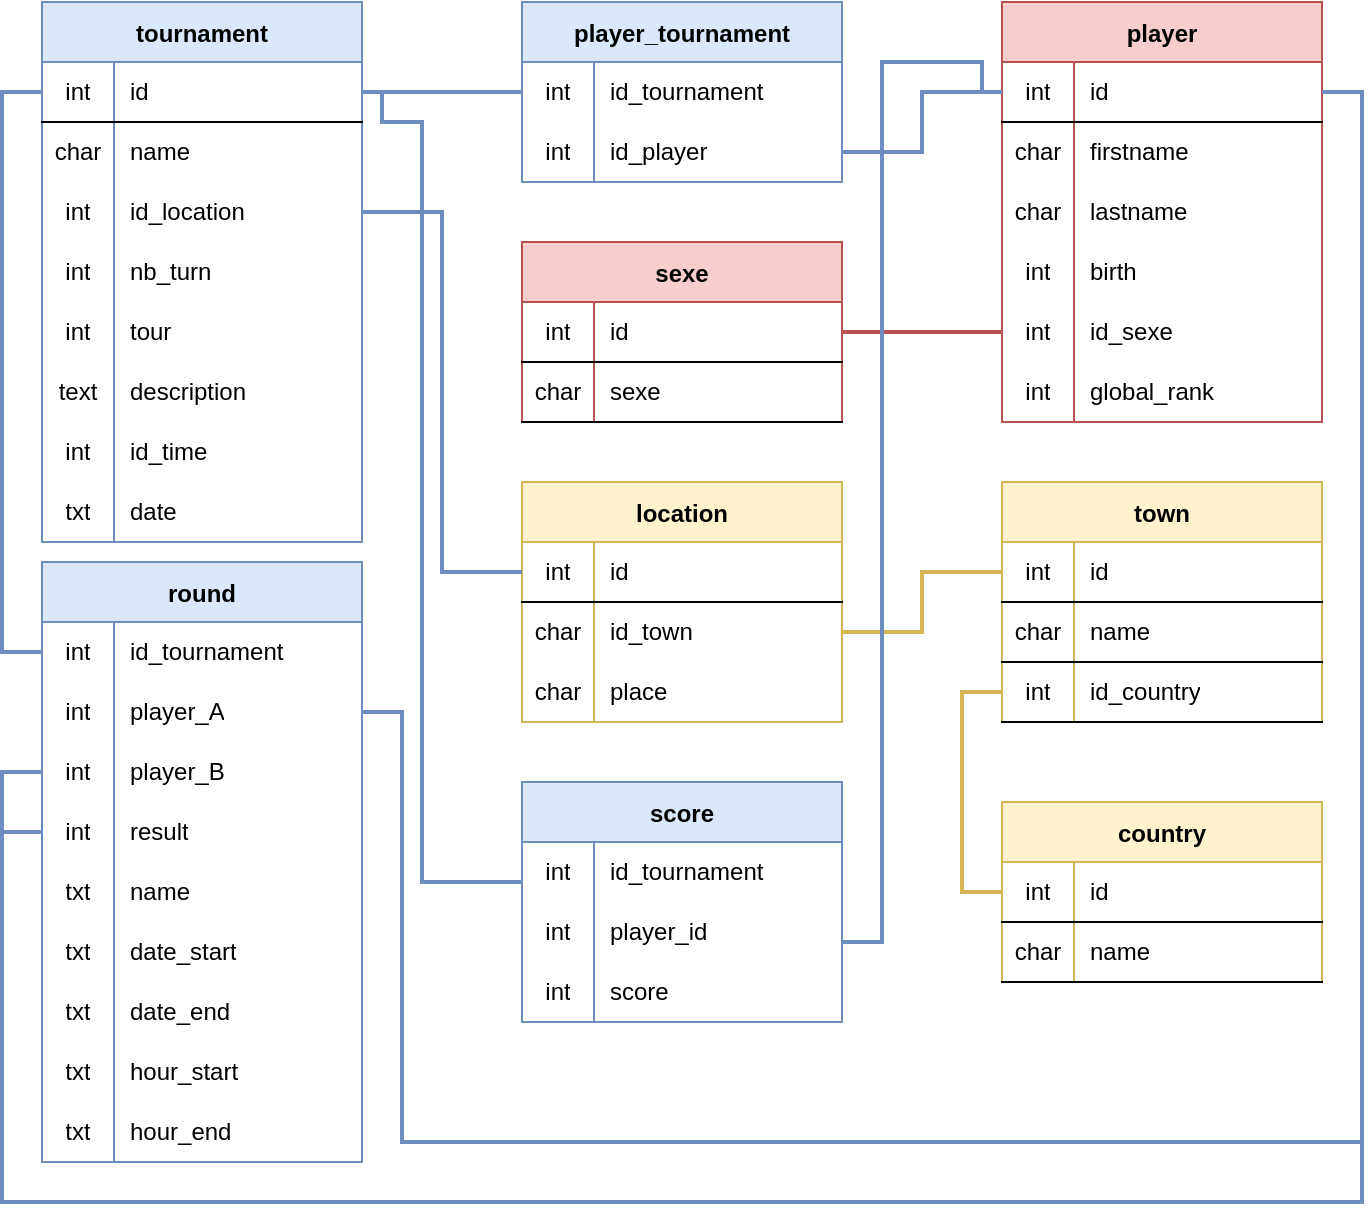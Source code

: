 <mxfile version="16.5.6" type="device" pages="2"><diagram id="C5RBs43oDa-KdzZeNtuy" name="BDD"><mxGraphModel dx="946" dy="613" grid="1" gridSize="10" guides="1" tooltips="1" connect="1" arrows="1" fold="1" page="1" pageScale="1" pageWidth="1169" pageHeight="827" math="0" shadow="0"><root><mxCell id="WIyWlLk6GJQsqaUBKTNV-0"/><mxCell id="WIyWlLk6GJQsqaUBKTNV-1" parent="WIyWlLk6GJQsqaUBKTNV-0"/><mxCell id="q8imigKJViEBwgdhQdV9-0" value="tournament" style="shape=table;startSize=30;container=1;collapsible=0;childLayout=tableLayout;fixedRows=1;rowLines=0;fontStyle=1;align=center;pointerEvents=1;fillColor=#dae8fc;strokeColor=#6c8ebf;" parent="WIyWlLk6GJQsqaUBKTNV-1" vertex="1"><mxGeometry x="40" y="30" width="160" height="270.0" as="geometry"/></mxCell><mxCell id="q8imigKJViEBwgdhQdV9-1" value="" style="shape=partialRectangle;html=1;whiteSpace=wrap;collapsible=0;dropTarget=0;pointerEvents=1;fillColor=none;top=0;left=0;bottom=1;right=0;points=[[0,0.5],[1,0.5]];portConstraint=eastwest;" parent="q8imigKJViEBwgdhQdV9-0" vertex="1"><mxGeometry y="30" width="160" height="30" as="geometry"/></mxCell><mxCell id="q8imigKJViEBwgdhQdV9-2" value="int" style="shape=partialRectangle;html=1;whiteSpace=wrap;connectable=0;fillColor=none;top=0;left=0;bottom=0;right=0;overflow=hidden;pointerEvents=1;" parent="q8imigKJViEBwgdhQdV9-1" vertex="1"><mxGeometry width="36" height="30" as="geometry"><mxRectangle width="36" height="30" as="alternateBounds"/></mxGeometry></mxCell><mxCell id="q8imigKJViEBwgdhQdV9-3" value="id" style="shape=partialRectangle;html=1;whiteSpace=wrap;connectable=0;fillColor=none;top=0;left=0;bottom=0;right=0;align=left;spacingLeft=6;overflow=hidden;pointerEvents=1;" parent="q8imigKJViEBwgdhQdV9-1" vertex="1"><mxGeometry x="36" width="124" height="30" as="geometry"><mxRectangle width="124" height="30" as="alternateBounds"/></mxGeometry></mxCell><mxCell id="q8imigKJViEBwgdhQdV9-4" value="" style="shape=partialRectangle;html=1;whiteSpace=wrap;collapsible=0;dropTarget=0;pointerEvents=1;fillColor=none;top=0;left=0;bottom=0;right=0;points=[[0,0.5],[1,0.5]];portConstraint=eastwest;" parent="q8imigKJViEBwgdhQdV9-0" vertex="1"><mxGeometry y="60" width="160" height="30" as="geometry"/></mxCell><mxCell id="q8imigKJViEBwgdhQdV9-5" value="char" style="shape=partialRectangle;html=1;whiteSpace=wrap;connectable=0;fillColor=none;top=0;left=0;bottom=0;right=0;overflow=hidden;pointerEvents=1;" parent="q8imigKJViEBwgdhQdV9-4" vertex="1"><mxGeometry width="36" height="30" as="geometry"><mxRectangle width="36" height="30" as="alternateBounds"/></mxGeometry></mxCell><mxCell id="q8imigKJViEBwgdhQdV9-6" value="name" style="shape=partialRectangle;html=1;whiteSpace=wrap;connectable=0;fillColor=none;top=0;left=0;bottom=0;right=0;align=left;spacingLeft=6;overflow=hidden;pointerEvents=1;" parent="q8imigKJViEBwgdhQdV9-4" vertex="1"><mxGeometry x="36" width="124" height="30" as="geometry"><mxRectangle width="124" height="30" as="alternateBounds"/></mxGeometry></mxCell><mxCell id="q8imigKJViEBwgdhQdV9-7" value="" style="shape=partialRectangle;html=1;whiteSpace=wrap;collapsible=0;dropTarget=0;pointerEvents=1;fillColor=none;top=0;left=0;bottom=0;right=0;points=[[0,0.5],[1,0.5]];portConstraint=eastwest;" parent="q8imigKJViEBwgdhQdV9-0" vertex="1"><mxGeometry y="90" width="160" height="30" as="geometry"/></mxCell><mxCell id="q8imigKJViEBwgdhQdV9-8" value="int" style="shape=partialRectangle;html=1;whiteSpace=wrap;connectable=0;fillColor=none;top=0;left=0;bottom=0;right=0;overflow=hidden;pointerEvents=1;" parent="q8imigKJViEBwgdhQdV9-7" vertex="1"><mxGeometry width="36" height="30" as="geometry"><mxRectangle width="36" height="30" as="alternateBounds"/></mxGeometry></mxCell><mxCell id="q8imigKJViEBwgdhQdV9-9" value="id_location" style="shape=partialRectangle;html=1;whiteSpace=wrap;connectable=0;fillColor=none;top=0;left=0;bottom=0;right=0;align=left;spacingLeft=6;overflow=hidden;pointerEvents=1;" parent="q8imigKJViEBwgdhQdV9-7" vertex="1"><mxGeometry x="36" width="124" height="30" as="geometry"><mxRectangle width="124" height="30" as="alternateBounds"/></mxGeometry></mxCell><mxCell id="q8imigKJViEBwgdhQdV9-10" style="shape=partialRectangle;html=1;whiteSpace=wrap;collapsible=0;dropTarget=0;pointerEvents=1;fillColor=none;top=0;left=0;bottom=0;right=0;points=[[0,0.5],[1,0.5]];portConstraint=eastwest;" parent="q8imigKJViEBwgdhQdV9-0" vertex="1"><mxGeometry y="120" width="160" height="30" as="geometry"/></mxCell><mxCell id="q8imigKJViEBwgdhQdV9-11" value="int" style="shape=partialRectangle;html=1;whiteSpace=wrap;connectable=0;fillColor=none;top=0;left=0;bottom=0;right=0;overflow=hidden;pointerEvents=1;" parent="q8imigKJViEBwgdhQdV9-10" vertex="1"><mxGeometry width="36" height="30" as="geometry"><mxRectangle width="36" height="30" as="alternateBounds"/></mxGeometry></mxCell><mxCell id="q8imigKJViEBwgdhQdV9-12" value="nb_turn" style="shape=partialRectangle;html=1;whiteSpace=wrap;connectable=0;fillColor=none;top=0;left=0;bottom=0;right=0;align=left;spacingLeft=6;overflow=hidden;pointerEvents=1;" parent="q8imigKJViEBwgdhQdV9-10" vertex="1"><mxGeometry x="36" width="124" height="30" as="geometry"><mxRectangle width="124" height="30" as="alternateBounds"/></mxGeometry></mxCell><mxCell id="q8imigKJViEBwgdhQdV9-13" style="shape=partialRectangle;html=1;whiteSpace=wrap;collapsible=0;dropTarget=0;pointerEvents=1;fillColor=none;top=0;left=0;bottom=0;right=0;points=[[0,0.5],[1,0.5]];portConstraint=eastwest;" parent="q8imigKJViEBwgdhQdV9-0" vertex="1"><mxGeometry y="150" width="160" height="30" as="geometry"/></mxCell><mxCell id="q8imigKJViEBwgdhQdV9-14" value="int" style="shape=partialRectangle;html=1;whiteSpace=wrap;connectable=0;fillColor=none;top=0;left=0;bottom=0;right=0;overflow=hidden;pointerEvents=1;" parent="q8imigKJViEBwgdhQdV9-13" vertex="1"><mxGeometry width="36" height="30" as="geometry"><mxRectangle width="36" height="30" as="alternateBounds"/></mxGeometry></mxCell><mxCell id="q8imigKJViEBwgdhQdV9-15" value="tour" style="shape=partialRectangle;html=1;whiteSpace=wrap;connectable=0;fillColor=none;top=0;left=0;bottom=0;right=0;align=left;spacingLeft=6;overflow=hidden;pointerEvents=1;" parent="q8imigKJViEBwgdhQdV9-13" vertex="1"><mxGeometry x="36" width="124" height="30" as="geometry"><mxRectangle width="124" height="30" as="alternateBounds"/></mxGeometry></mxCell><mxCell id="q8imigKJViEBwgdhQdV9-16" style="shape=partialRectangle;html=1;whiteSpace=wrap;collapsible=0;dropTarget=0;pointerEvents=1;fillColor=none;top=0;left=0;bottom=0;right=0;points=[[0,0.5],[1,0.5]];portConstraint=eastwest;" parent="q8imigKJViEBwgdhQdV9-0" vertex="1"><mxGeometry y="180" width="160" height="30" as="geometry"/></mxCell><mxCell id="q8imigKJViEBwgdhQdV9-17" value="text" style="shape=partialRectangle;html=1;whiteSpace=wrap;connectable=0;fillColor=none;top=0;left=0;bottom=0;right=0;overflow=hidden;pointerEvents=1;" parent="q8imigKJViEBwgdhQdV9-16" vertex="1"><mxGeometry width="36" height="30" as="geometry"><mxRectangle width="36" height="30" as="alternateBounds"/></mxGeometry></mxCell><mxCell id="q8imigKJViEBwgdhQdV9-18" value="description" style="shape=partialRectangle;html=1;whiteSpace=wrap;connectable=0;fillColor=none;top=0;left=0;bottom=0;right=0;align=left;spacingLeft=6;overflow=hidden;pointerEvents=1;" parent="q8imigKJViEBwgdhQdV9-16" vertex="1"><mxGeometry x="36" width="124" height="30" as="geometry"><mxRectangle width="124" height="30" as="alternateBounds"/></mxGeometry></mxCell><mxCell id="q8imigKJViEBwgdhQdV9-19" style="shape=partialRectangle;html=1;whiteSpace=wrap;collapsible=0;dropTarget=0;pointerEvents=1;fillColor=none;top=0;left=0;bottom=0;right=0;points=[[0,0.5],[1,0.5]];portConstraint=eastwest;" parent="q8imigKJViEBwgdhQdV9-0" vertex="1"><mxGeometry y="210" width="160" height="30" as="geometry"/></mxCell><mxCell id="q8imigKJViEBwgdhQdV9-20" value="int" style="shape=partialRectangle;html=1;whiteSpace=wrap;connectable=0;fillColor=none;top=0;left=0;bottom=0;right=0;overflow=hidden;pointerEvents=1;" parent="q8imigKJViEBwgdhQdV9-19" vertex="1"><mxGeometry width="36" height="30" as="geometry"><mxRectangle width="36" height="30" as="alternateBounds"/></mxGeometry></mxCell><mxCell id="q8imigKJViEBwgdhQdV9-21" value="id_time" style="shape=partialRectangle;html=1;whiteSpace=wrap;connectable=0;fillColor=none;top=0;left=0;bottom=0;right=0;align=left;spacingLeft=6;overflow=hidden;pointerEvents=1;" parent="q8imigKJViEBwgdhQdV9-19" vertex="1"><mxGeometry x="36" width="124" height="30" as="geometry"><mxRectangle width="124" height="30" as="alternateBounds"/></mxGeometry></mxCell><mxCell id="sNvk0wN_pcC92J1h9qvO-0" style="shape=partialRectangle;html=1;whiteSpace=wrap;collapsible=0;dropTarget=0;pointerEvents=1;fillColor=none;top=0;left=0;bottom=0;right=0;points=[[0,0.5],[1,0.5]];portConstraint=eastwest;" parent="q8imigKJViEBwgdhQdV9-0" vertex="1"><mxGeometry y="240" width="160" height="30" as="geometry"/></mxCell><mxCell id="sNvk0wN_pcC92J1h9qvO-1" value="txt" style="shape=partialRectangle;html=1;whiteSpace=wrap;connectable=0;fillColor=none;top=0;left=0;bottom=0;right=0;overflow=hidden;pointerEvents=1;" parent="sNvk0wN_pcC92J1h9qvO-0" vertex="1"><mxGeometry width="36" height="30" as="geometry"><mxRectangle width="36" height="30" as="alternateBounds"/></mxGeometry></mxCell><mxCell id="sNvk0wN_pcC92J1h9qvO-2" value="date" style="shape=partialRectangle;html=1;whiteSpace=wrap;connectable=0;fillColor=none;top=0;left=0;bottom=0;right=0;align=left;spacingLeft=6;overflow=hidden;pointerEvents=1;" parent="sNvk0wN_pcC92J1h9qvO-0" vertex="1"><mxGeometry x="36" width="124" height="30" as="geometry"><mxRectangle width="124" height="30" as="alternateBounds"/></mxGeometry></mxCell><mxCell id="q8imigKJViEBwgdhQdV9-22" value="player_tournament" style="shape=table;startSize=30;container=1;collapsible=0;childLayout=tableLayout;fixedRows=1;rowLines=0;fontStyle=1;align=center;pointerEvents=1;fillColor=#dae8fc;strokeColor=#6c8ebf;" parent="WIyWlLk6GJQsqaUBKTNV-1" vertex="1"><mxGeometry x="280" y="30" width="160" height="90" as="geometry"/></mxCell><mxCell id="q8imigKJViEBwgdhQdV9-26" value="" style="shape=partialRectangle;html=1;whiteSpace=wrap;collapsible=0;dropTarget=0;pointerEvents=1;fillColor=none;top=0;left=0;bottom=0;right=0;points=[[0,0.5],[1,0.5]];portConstraint=eastwest;" parent="q8imigKJViEBwgdhQdV9-22" vertex="1"><mxGeometry y="30" width="160" height="30" as="geometry"/></mxCell><mxCell id="q8imigKJViEBwgdhQdV9-27" value="int" style="shape=partialRectangle;html=1;whiteSpace=wrap;connectable=0;fillColor=none;top=0;left=0;bottom=0;right=0;overflow=hidden;pointerEvents=1;" parent="q8imigKJViEBwgdhQdV9-26" vertex="1"><mxGeometry width="36" height="30" as="geometry"><mxRectangle width="36" height="30" as="alternateBounds"/></mxGeometry></mxCell><mxCell id="q8imigKJViEBwgdhQdV9-28" value="id_tournament" style="shape=partialRectangle;html=1;whiteSpace=wrap;connectable=0;fillColor=none;top=0;left=0;bottom=0;right=0;align=left;spacingLeft=6;overflow=hidden;pointerEvents=1;" parent="q8imigKJViEBwgdhQdV9-26" vertex="1"><mxGeometry x="36" width="124" height="30" as="geometry"><mxRectangle width="124" height="30" as="alternateBounds"/></mxGeometry></mxCell><mxCell id="q8imigKJViEBwgdhQdV9-29" value="" style="shape=partialRectangle;html=1;whiteSpace=wrap;collapsible=0;dropTarget=0;pointerEvents=1;fillColor=none;top=0;left=0;bottom=0;right=0;points=[[0,0.5],[1,0.5]];portConstraint=eastwest;" parent="q8imigKJViEBwgdhQdV9-22" vertex="1"><mxGeometry y="60" width="160" height="30" as="geometry"/></mxCell><mxCell id="q8imigKJViEBwgdhQdV9-30" value="int" style="shape=partialRectangle;html=1;whiteSpace=wrap;connectable=0;fillColor=none;top=0;left=0;bottom=0;right=0;overflow=hidden;pointerEvents=1;" parent="q8imigKJViEBwgdhQdV9-29" vertex="1"><mxGeometry width="36" height="30" as="geometry"><mxRectangle width="36" height="30" as="alternateBounds"/></mxGeometry></mxCell><mxCell id="q8imigKJViEBwgdhQdV9-31" value="id_player" style="shape=partialRectangle;html=1;whiteSpace=wrap;connectable=0;fillColor=none;top=0;left=0;bottom=0;right=0;align=left;spacingLeft=6;overflow=hidden;pointerEvents=1;" parent="q8imigKJViEBwgdhQdV9-29" vertex="1"><mxGeometry x="36" width="124" height="30" as="geometry"><mxRectangle width="124" height="30" as="alternateBounds"/></mxGeometry></mxCell><mxCell id="q8imigKJViEBwgdhQdV9-44" style="edgeStyle=orthogonalEdgeStyle;rounded=0;orthogonalLoop=1;jettySize=auto;html=1;entryX=1;entryY=0.5;entryDx=0;entryDy=0;endArrow=none;endFill=0;strokeWidth=2;fillColor=#dae8fc;strokeColor=#6c8ebf;" parent="WIyWlLk6GJQsqaUBKTNV-1" source="q8imigKJViEBwgdhQdV9-26" target="q8imigKJViEBwgdhQdV9-1" edge="1"><mxGeometry relative="1" as="geometry"/></mxCell><mxCell id="q8imigKJViEBwgdhQdV9-45" value="player" style="shape=table;startSize=30;container=1;collapsible=0;childLayout=tableLayout;fixedRows=1;rowLines=0;fontStyle=1;align=center;pointerEvents=1;fillColor=#f8cecc;strokeColor=#b85450;" parent="WIyWlLk6GJQsqaUBKTNV-1" vertex="1"><mxGeometry x="520" y="30" width="160" height="210" as="geometry"/></mxCell><mxCell id="q8imigKJViEBwgdhQdV9-46" value="" style="shape=partialRectangle;html=1;whiteSpace=wrap;collapsible=0;dropTarget=0;pointerEvents=1;fillColor=none;top=0;left=0;bottom=1;right=0;points=[[0,0.5],[1,0.5]];portConstraint=eastwest;" parent="q8imigKJViEBwgdhQdV9-45" vertex="1"><mxGeometry y="30" width="160" height="30" as="geometry"/></mxCell><mxCell id="q8imigKJViEBwgdhQdV9-47" value="int" style="shape=partialRectangle;html=1;whiteSpace=wrap;connectable=0;fillColor=none;top=0;left=0;bottom=0;right=0;overflow=hidden;pointerEvents=1;" parent="q8imigKJViEBwgdhQdV9-46" vertex="1"><mxGeometry width="36" height="30" as="geometry"><mxRectangle width="36" height="30" as="alternateBounds"/></mxGeometry></mxCell><mxCell id="q8imigKJViEBwgdhQdV9-48" value="id" style="shape=partialRectangle;html=1;whiteSpace=wrap;connectable=0;fillColor=none;top=0;left=0;bottom=0;right=0;align=left;spacingLeft=6;overflow=hidden;pointerEvents=1;" parent="q8imigKJViEBwgdhQdV9-46" vertex="1"><mxGeometry x="36" width="124" height="30" as="geometry"><mxRectangle width="124" height="30" as="alternateBounds"/></mxGeometry></mxCell><mxCell id="q8imigKJViEBwgdhQdV9-49" value="" style="shape=partialRectangle;html=1;whiteSpace=wrap;collapsible=0;dropTarget=0;pointerEvents=1;fillColor=none;top=0;left=0;bottom=0;right=0;points=[[0,0.5],[1,0.5]];portConstraint=eastwest;" parent="q8imigKJViEBwgdhQdV9-45" vertex="1"><mxGeometry y="60" width="160" height="30" as="geometry"/></mxCell><mxCell id="q8imigKJViEBwgdhQdV9-50" value="char" style="shape=partialRectangle;html=1;whiteSpace=wrap;connectable=0;fillColor=none;top=0;left=0;bottom=0;right=0;overflow=hidden;pointerEvents=1;" parent="q8imigKJViEBwgdhQdV9-49" vertex="1"><mxGeometry width="36" height="30" as="geometry"><mxRectangle width="36" height="30" as="alternateBounds"/></mxGeometry></mxCell><mxCell id="q8imigKJViEBwgdhQdV9-51" value="firstname" style="shape=partialRectangle;html=1;whiteSpace=wrap;connectable=0;fillColor=none;top=0;left=0;bottom=0;right=0;align=left;spacingLeft=6;overflow=hidden;pointerEvents=1;" parent="q8imigKJViEBwgdhQdV9-49" vertex="1"><mxGeometry x="36" width="124" height="30" as="geometry"><mxRectangle width="124" height="30" as="alternateBounds"/></mxGeometry></mxCell><mxCell id="q8imigKJViEBwgdhQdV9-52" value="" style="shape=partialRectangle;html=1;whiteSpace=wrap;collapsible=0;dropTarget=0;pointerEvents=1;fillColor=none;top=0;left=0;bottom=0;right=0;points=[[0,0.5],[1,0.5]];portConstraint=eastwest;" parent="q8imigKJViEBwgdhQdV9-45" vertex="1"><mxGeometry y="90" width="160" height="30" as="geometry"/></mxCell><mxCell id="q8imigKJViEBwgdhQdV9-53" value="char" style="shape=partialRectangle;html=1;whiteSpace=wrap;connectable=0;fillColor=none;top=0;left=0;bottom=0;right=0;overflow=hidden;pointerEvents=1;" parent="q8imigKJViEBwgdhQdV9-52" vertex="1"><mxGeometry width="36" height="30" as="geometry"><mxRectangle width="36" height="30" as="alternateBounds"/></mxGeometry></mxCell><mxCell id="q8imigKJViEBwgdhQdV9-54" value="lastname" style="shape=partialRectangle;html=1;whiteSpace=wrap;connectable=0;fillColor=none;top=0;left=0;bottom=0;right=0;align=left;spacingLeft=6;overflow=hidden;pointerEvents=1;" parent="q8imigKJViEBwgdhQdV9-52" vertex="1"><mxGeometry x="36" width="124" height="30" as="geometry"><mxRectangle width="124" height="30" as="alternateBounds"/></mxGeometry></mxCell><mxCell id="q8imigKJViEBwgdhQdV9-55" style="shape=partialRectangle;html=1;whiteSpace=wrap;collapsible=0;dropTarget=0;pointerEvents=1;fillColor=none;top=0;left=0;bottom=0;right=0;points=[[0,0.5],[1,0.5]];portConstraint=eastwest;" parent="q8imigKJViEBwgdhQdV9-45" vertex="1"><mxGeometry y="120" width="160" height="30" as="geometry"/></mxCell><mxCell id="q8imigKJViEBwgdhQdV9-56" value="int" style="shape=partialRectangle;html=1;whiteSpace=wrap;connectable=0;fillColor=none;top=0;left=0;bottom=0;right=0;overflow=hidden;pointerEvents=1;" parent="q8imigKJViEBwgdhQdV9-55" vertex="1"><mxGeometry width="36" height="30" as="geometry"><mxRectangle width="36" height="30" as="alternateBounds"/></mxGeometry></mxCell><mxCell id="q8imigKJViEBwgdhQdV9-57" value="birth" style="shape=partialRectangle;html=1;whiteSpace=wrap;connectable=0;fillColor=none;top=0;left=0;bottom=0;right=0;align=left;spacingLeft=6;overflow=hidden;pointerEvents=1;" parent="q8imigKJViEBwgdhQdV9-55" vertex="1"><mxGeometry x="36" width="124" height="30" as="geometry"><mxRectangle width="124" height="30" as="alternateBounds"/></mxGeometry></mxCell><mxCell id="q8imigKJViEBwgdhQdV9-58" style="shape=partialRectangle;html=1;whiteSpace=wrap;collapsible=0;dropTarget=0;pointerEvents=1;fillColor=none;top=0;left=0;bottom=0;right=0;points=[[0,0.5],[1,0.5]];portConstraint=eastwest;" parent="q8imigKJViEBwgdhQdV9-45" vertex="1"><mxGeometry y="150" width="160" height="30" as="geometry"/></mxCell><mxCell id="q8imigKJViEBwgdhQdV9-59" value="int" style="shape=partialRectangle;html=1;whiteSpace=wrap;connectable=0;fillColor=none;top=0;left=0;bottom=0;right=0;overflow=hidden;pointerEvents=1;" parent="q8imigKJViEBwgdhQdV9-58" vertex="1"><mxGeometry width="36" height="30" as="geometry"><mxRectangle width="36" height="30" as="alternateBounds"/></mxGeometry></mxCell><mxCell id="q8imigKJViEBwgdhQdV9-60" value="id_sexe" style="shape=partialRectangle;html=1;whiteSpace=wrap;connectable=0;fillColor=none;top=0;left=0;bottom=0;right=0;align=left;spacingLeft=6;overflow=hidden;pointerEvents=1;" parent="q8imigKJViEBwgdhQdV9-58" vertex="1"><mxGeometry x="36" width="124" height="30" as="geometry"><mxRectangle width="124" height="30" as="alternateBounds"/></mxGeometry></mxCell><mxCell id="q8imigKJViEBwgdhQdV9-61" style="shape=partialRectangle;html=1;whiteSpace=wrap;collapsible=0;dropTarget=0;pointerEvents=1;fillColor=none;top=0;left=0;bottom=0;right=0;points=[[0,0.5],[1,0.5]];portConstraint=eastwest;" parent="q8imigKJViEBwgdhQdV9-45" vertex="1"><mxGeometry y="180" width="160" height="30" as="geometry"/></mxCell><mxCell id="q8imigKJViEBwgdhQdV9-62" value="int" style="shape=partialRectangle;html=1;whiteSpace=wrap;connectable=0;fillColor=none;top=0;left=0;bottom=0;right=0;overflow=hidden;pointerEvents=1;" parent="q8imigKJViEBwgdhQdV9-61" vertex="1"><mxGeometry width="36" height="30" as="geometry"><mxRectangle width="36" height="30" as="alternateBounds"/></mxGeometry></mxCell><mxCell id="q8imigKJViEBwgdhQdV9-63" value="global_rank" style="shape=partialRectangle;html=1;whiteSpace=wrap;connectable=0;fillColor=none;top=0;left=0;bottom=0;right=0;align=left;spacingLeft=6;overflow=hidden;pointerEvents=1;" parent="q8imigKJViEBwgdhQdV9-61" vertex="1"><mxGeometry x="36" width="124" height="30" as="geometry"><mxRectangle width="124" height="30" as="alternateBounds"/></mxGeometry></mxCell><mxCell id="q8imigKJViEBwgdhQdV9-67" style="edgeStyle=orthogonalEdgeStyle;rounded=0;orthogonalLoop=1;jettySize=auto;html=1;entryX=1;entryY=0.5;entryDx=0;entryDy=0;endArrow=none;endFill=0;strokeWidth=2;fillColor=#dae8fc;strokeColor=#6c8ebf;" parent="WIyWlLk6GJQsqaUBKTNV-1" source="q8imigKJViEBwgdhQdV9-46" target="q8imigKJViEBwgdhQdV9-29" edge="1"><mxGeometry relative="1" as="geometry"/></mxCell><mxCell id="q8imigKJViEBwgdhQdV9-82" value="sexe" style="shape=table;startSize=30;container=1;collapsible=0;childLayout=tableLayout;fixedRows=1;rowLines=0;fontStyle=1;align=center;pointerEvents=1;fillColor=#f8cecc;strokeColor=#b85450;" parent="WIyWlLk6GJQsqaUBKTNV-1" vertex="1"><mxGeometry x="280" y="150" width="160" height="90" as="geometry"/></mxCell><mxCell id="q8imigKJViEBwgdhQdV9-83" value="" style="shape=partialRectangle;html=1;whiteSpace=wrap;collapsible=0;dropTarget=0;pointerEvents=1;fillColor=none;top=0;left=0;bottom=1;right=0;points=[[0,0.5],[1,0.5]];portConstraint=eastwest;" parent="q8imigKJViEBwgdhQdV9-82" vertex="1"><mxGeometry y="30" width="160" height="30" as="geometry"/></mxCell><mxCell id="q8imigKJViEBwgdhQdV9-84" value="int" style="shape=partialRectangle;html=1;whiteSpace=wrap;connectable=0;fillColor=none;top=0;left=0;bottom=0;right=0;overflow=hidden;pointerEvents=1;" parent="q8imigKJViEBwgdhQdV9-83" vertex="1"><mxGeometry width="36" height="30" as="geometry"><mxRectangle width="36" height="30" as="alternateBounds"/></mxGeometry></mxCell><mxCell id="q8imigKJViEBwgdhQdV9-85" value="id" style="shape=partialRectangle;html=1;whiteSpace=wrap;connectable=0;fillColor=none;top=0;left=0;bottom=0;right=0;align=left;spacingLeft=6;overflow=hidden;pointerEvents=1;" parent="q8imigKJViEBwgdhQdV9-83" vertex="1"><mxGeometry x="36" width="124" height="30" as="geometry"><mxRectangle width="124" height="30" as="alternateBounds"/></mxGeometry></mxCell><mxCell id="q8imigKJViEBwgdhQdV9-101" style="shape=partialRectangle;html=1;whiteSpace=wrap;collapsible=0;dropTarget=0;pointerEvents=1;fillColor=none;top=0;left=0;bottom=1;right=0;points=[[0,0.5],[1,0.5]];portConstraint=eastwest;" parent="q8imigKJViEBwgdhQdV9-82" vertex="1"><mxGeometry y="60" width="160" height="30" as="geometry"/></mxCell><mxCell id="q8imigKJViEBwgdhQdV9-102" value="char" style="shape=partialRectangle;html=1;whiteSpace=wrap;connectable=0;fillColor=none;top=0;left=0;bottom=0;right=0;overflow=hidden;pointerEvents=1;" parent="q8imigKJViEBwgdhQdV9-101" vertex="1"><mxGeometry width="36" height="30" as="geometry"><mxRectangle width="36" height="30" as="alternateBounds"/></mxGeometry></mxCell><mxCell id="q8imigKJViEBwgdhQdV9-103" value="sexe" style="shape=partialRectangle;html=1;whiteSpace=wrap;connectable=0;fillColor=none;top=0;left=0;bottom=0;right=0;align=left;spacingLeft=6;overflow=hidden;pointerEvents=1;" parent="q8imigKJViEBwgdhQdV9-101" vertex="1"><mxGeometry x="36" width="124" height="30" as="geometry"><mxRectangle width="124" height="30" as="alternateBounds"/></mxGeometry></mxCell><mxCell id="q8imigKJViEBwgdhQdV9-104" style="edgeStyle=orthogonalEdgeStyle;rounded=0;orthogonalLoop=1;jettySize=auto;html=1;entryX=1;entryY=0.5;entryDx=0;entryDy=0;endArrow=none;endFill=0;strokeWidth=2;fillColor=#f8cecc;strokeColor=#b85450;" parent="WIyWlLk6GJQsqaUBKTNV-1" source="q8imigKJViEBwgdhQdV9-58" target="q8imigKJViEBwgdhQdV9-83" edge="1"><mxGeometry relative="1" as="geometry"/></mxCell><mxCell id="q8imigKJViEBwgdhQdV9-121" value="location" style="shape=table;startSize=30;container=1;collapsible=0;childLayout=tableLayout;fixedRows=1;rowLines=0;fontStyle=1;align=center;pointerEvents=1;fillColor=#fff2cc;strokeColor=#d6b656;" parent="WIyWlLk6GJQsqaUBKTNV-1" vertex="1"><mxGeometry x="280" y="270" width="160" height="120" as="geometry"/></mxCell><mxCell id="q8imigKJViEBwgdhQdV9-122" value="" style="shape=partialRectangle;html=1;whiteSpace=wrap;collapsible=0;dropTarget=0;pointerEvents=1;fillColor=none;top=0;left=0;bottom=1;right=0;points=[[0,0.5],[1,0.5]];portConstraint=eastwest;" parent="q8imigKJViEBwgdhQdV9-121" vertex="1"><mxGeometry y="30" width="160" height="30" as="geometry"/></mxCell><mxCell id="q8imigKJViEBwgdhQdV9-123" value="int" style="shape=partialRectangle;html=1;whiteSpace=wrap;connectable=0;fillColor=none;top=0;left=0;bottom=0;right=0;overflow=hidden;pointerEvents=1;" parent="q8imigKJViEBwgdhQdV9-122" vertex="1"><mxGeometry width="36" height="30" as="geometry"><mxRectangle width="36" height="30" as="alternateBounds"/></mxGeometry></mxCell><mxCell id="q8imigKJViEBwgdhQdV9-124" value="id" style="shape=partialRectangle;html=1;whiteSpace=wrap;connectable=0;fillColor=none;top=0;left=0;bottom=0;right=0;align=left;spacingLeft=6;overflow=hidden;pointerEvents=1;" parent="q8imigKJViEBwgdhQdV9-122" vertex="1"><mxGeometry x="36" width="124" height="30" as="geometry"><mxRectangle width="124" height="30" as="alternateBounds"/></mxGeometry></mxCell><mxCell id="q8imigKJViEBwgdhQdV9-125" value="" style="shape=partialRectangle;html=1;whiteSpace=wrap;collapsible=0;dropTarget=0;pointerEvents=1;fillColor=none;top=0;left=0;bottom=0;right=0;points=[[0,0.5],[1,0.5]];portConstraint=eastwest;" parent="q8imigKJViEBwgdhQdV9-121" vertex="1"><mxGeometry y="60" width="160" height="30" as="geometry"/></mxCell><mxCell id="q8imigKJViEBwgdhQdV9-126" value="char" style="shape=partialRectangle;html=1;whiteSpace=wrap;connectable=0;fillColor=none;top=0;left=0;bottom=0;right=0;overflow=hidden;pointerEvents=1;" parent="q8imigKJViEBwgdhQdV9-125" vertex="1"><mxGeometry width="36" height="30" as="geometry"><mxRectangle width="36" height="30" as="alternateBounds"/></mxGeometry></mxCell><mxCell id="q8imigKJViEBwgdhQdV9-127" value="id_town" style="shape=partialRectangle;html=1;whiteSpace=wrap;connectable=0;fillColor=none;top=0;left=0;bottom=0;right=0;align=left;spacingLeft=6;overflow=hidden;pointerEvents=1;" parent="q8imigKJViEBwgdhQdV9-125" vertex="1"><mxGeometry x="36" width="124" height="30" as="geometry"><mxRectangle width="124" height="30" as="alternateBounds"/></mxGeometry></mxCell><mxCell id="q8imigKJViEBwgdhQdV9-128" value="" style="shape=partialRectangle;html=1;whiteSpace=wrap;collapsible=0;dropTarget=0;pointerEvents=1;fillColor=none;top=0;left=0;bottom=0;right=0;points=[[0,0.5],[1,0.5]];portConstraint=eastwest;" parent="q8imigKJViEBwgdhQdV9-121" vertex="1"><mxGeometry y="90" width="160" height="30" as="geometry"/></mxCell><mxCell id="q8imigKJViEBwgdhQdV9-129" value="char" style="shape=partialRectangle;html=1;whiteSpace=wrap;connectable=0;fillColor=none;top=0;left=0;bottom=0;right=0;overflow=hidden;pointerEvents=1;" parent="q8imigKJViEBwgdhQdV9-128" vertex="1"><mxGeometry width="36" height="30" as="geometry"><mxRectangle width="36" height="30" as="alternateBounds"/></mxGeometry></mxCell><mxCell id="q8imigKJViEBwgdhQdV9-130" value="place" style="shape=partialRectangle;html=1;whiteSpace=wrap;connectable=0;fillColor=none;top=0;left=0;bottom=0;right=0;align=left;spacingLeft=6;overflow=hidden;pointerEvents=1;" parent="q8imigKJViEBwgdhQdV9-128" vertex="1"><mxGeometry x="36" width="124" height="30" as="geometry"><mxRectangle width="124" height="30" as="alternateBounds"/></mxGeometry></mxCell><mxCell id="q8imigKJViEBwgdhQdV9-140" style="edgeStyle=orthogonalEdgeStyle;rounded=0;orthogonalLoop=1;jettySize=auto;html=1;entryX=1;entryY=0.5;entryDx=0;entryDy=0;endArrow=none;endFill=0;strokeWidth=2;fillColor=#dae8fc;strokeColor=#6c8ebf;" parent="WIyWlLk6GJQsqaUBKTNV-1" source="q8imigKJViEBwgdhQdV9-122" target="q8imigKJViEBwgdhQdV9-7" edge="1"><mxGeometry relative="1" as="geometry"/></mxCell><mxCell id="q8imigKJViEBwgdhQdV9-141" value="town" style="shape=table;startSize=30;container=1;collapsible=0;childLayout=tableLayout;fixedRows=1;rowLines=0;fontStyle=1;align=center;pointerEvents=1;fillColor=#fff2cc;strokeColor=#d6b656;" parent="WIyWlLk6GJQsqaUBKTNV-1" vertex="1"><mxGeometry x="520" y="270" width="160" height="120" as="geometry"/></mxCell><mxCell id="q8imigKJViEBwgdhQdV9-142" value="" style="shape=partialRectangle;html=1;whiteSpace=wrap;collapsible=0;dropTarget=0;pointerEvents=1;fillColor=none;top=0;left=0;bottom=1;right=0;points=[[0,0.5],[1,0.5]];portConstraint=eastwest;" parent="q8imigKJViEBwgdhQdV9-141" vertex="1"><mxGeometry y="30" width="160" height="30" as="geometry"/></mxCell><mxCell id="q8imigKJViEBwgdhQdV9-143" value="int" style="shape=partialRectangle;html=1;whiteSpace=wrap;connectable=0;fillColor=none;top=0;left=0;bottom=0;right=0;overflow=hidden;pointerEvents=1;" parent="q8imigKJViEBwgdhQdV9-142" vertex="1"><mxGeometry width="36" height="30" as="geometry"><mxRectangle width="36" height="30" as="alternateBounds"/></mxGeometry></mxCell><mxCell id="q8imigKJViEBwgdhQdV9-144" value="id" style="shape=partialRectangle;html=1;whiteSpace=wrap;connectable=0;fillColor=none;top=0;left=0;bottom=0;right=0;align=left;spacingLeft=6;overflow=hidden;pointerEvents=1;" parent="q8imigKJViEBwgdhQdV9-142" vertex="1"><mxGeometry x="36" width="124" height="30" as="geometry"><mxRectangle width="124" height="30" as="alternateBounds"/></mxGeometry></mxCell><mxCell id="q8imigKJViEBwgdhQdV9-145" style="shape=partialRectangle;html=1;whiteSpace=wrap;collapsible=0;dropTarget=0;pointerEvents=1;fillColor=none;top=0;left=0;bottom=1;right=0;points=[[0,0.5],[1,0.5]];portConstraint=eastwest;" parent="q8imigKJViEBwgdhQdV9-141" vertex="1"><mxGeometry y="60" width="160" height="30" as="geometry"/></mxCell><mxCell id="q8imigKJViEBwgdhQdV9-146" value="char" style="shape=partialRectangle;html=1;whiteSpace=wrap;connectable=0;fillColor=none;top=0;left=0;bottom=0;right=0;overflow=hidden;pointerEvents=1;" parent="q8imigKJViEBwgdhQdV9-145" vertex="1"><mxGeometry width="36" height="30" as="geometry"><mxRectangle width="36" height="30" as="alternateBounds"/></mxGeometry></mxCell><mxCell id="q8imigKJViEBwgdhQdV9-147" value="name" style="shape=partialRectangle;html=1;whiteSpace=wrap;connectable=0;fillColor=none;top=0;left=0;bottom=0;right=0;align=left;spacingLeft=6;overflow=hidden;pointerEvents=1;" parent="q8imigKJViEBwgdhQdV9-145" vertex="1"><mxGeometry x="36" width="124" height="30" as="geometry"><mxRectangle width="124" height="30" as="alternateBounds"/></mxGeometry></mxCell><mxCell id="9NBYtxVqILdQ5iz6BkKT-0" style="shape=partialRectangle;html=1;whiteSpace=wrap;collapsible=0;dropTarget=0;pointerEvents=1;fillColor=none;top=0;left=0;bottom=1;right=0;points=[[0,0.5],[1,0.5]];portConstraint=eastwest;" parent="q8imigKJViEBwgdhQdV9-141" vertex="1"><mxGeometry y="90" width="160" height="30" as="geometry"/></mxCell><mxCell id="9NBYtxVqILdQ5iz6BkKT-1" value="int" style="shape=partialRectangle;html=1;whiteSpace=wrap;connectable=0;fillColor=none;top=0;left=0;bottom=0;right=0;overflow=hidden;pointerEvents=1;" parent="9NBYtxVqILdQ5iz6BkKT-0" vertex="1"><mxGeometry width="36" height="30" as="geometry"><mxRectangle width="36" height="30" as="alternateBounds"/></mxGeometry></mxCell><mxCell id="9NBYtxVqILdQ5iz6BkKT-2" value="id_country" style="shape=partialRectangle;html=1;whiteSpace=wrap;connectable=0;fillColor=none;top=0;left=0;bottom=0;right=0;align=left;spacingLeft=6;overflow=hidden;pointerEvents=1;" parent="9NBYtxVqILdQ5iz6BkKT-0" vertex="1"><mxGeometry x="36" width="124" height="30" as="geometry"><mxRectangle width="124" height="30" as="alternateBounds"/></mxGeometry></mxCell><mxCell id="q8imigKJViEBwgdhQdV9-148" value="country" style="shape=table;startSize=30;container=1;collapsible=0;childLayout=tableLayout;fixedRows=1;rowLines=0;fontStyle=1;align=center;pointerEvents=1;fillColor=#fff2cc;strokeColor=#d6b656;" parent="WIyWlLk6GJQsqaUBKTNV-1" vertex="1"><mxGeometry x="520" y="430" width="160" height="90" as="geometry"/></mxCell><mxCell id="q8imigKJViEBwgdhQdV9-149" value="" style="shape=partialRectangle;html=1;whiteSpace=wrap;collapsible=0;dropTarget=0;pointerEvents=1;fillColor=none;top=0;left=0;bottom=1;right=0;points=[[0,0.5],[1,0.5]];portConstraint=eastwest;" parent="q8imigKJViEBwgdhQdV9-148" vertex="1"><mxGeometry y="30" width="160" height="30" as="geometry"/></mxCell><mxCell id="q8imigKJViEBwgdhQdV9-150" value="int" style="shape=partialRectangle;html=1;whiteSpace=wrap;connectable=0;fillColor=none;top=0;left=0;bottom=0;right=0;overflow=hidden;pointerEvents=1;" parent="q8imigKJViEBwgdhQdV9-149" vertex="1"><mxGeometry width="36" height="30" as="geometry"><mxRectangle width="36" height="30" as="alternateBounds"/></mxGeometry></mxCell><mxCell id="q8imigKJViEBwgdhQdV9-151" value="id" style="shape=partialRectangle;html=1;whiteSpace=wrap;connectable=0;fillColor=none;top=0;left=0;bottom=0;right=0;align=left;spacingLeft=6;overflow=hidden;pointerEvents=1;" parent="q8imigKJViEBwgdhQdV9-149" vertex="1"><mxGeometry x="36" width="124" height="30" as="geometry"><mxRectangle width="124" height="30" as="alternateBounds"/></mxGeometry></mxCell><mxCell id="q8imigKJViEBwgdhQdV9-152" style="shape=partialRectangle;html=1;whiteSpace=wrap;collapsible=0;dropTarget=0;pointerEvents=1;fillColor=none;top=0;left=0;bottom=1;right=0;points=[[0,0.5],[1,0.5]];portConstraint=eastwest;" parent="q8imigKJViEBwgdhQdV9-148" vertex="1"><mxGeometry y="60" width="160" height="30" as="geometry"/></mxCell><mxCell id="q8imigKJViEBwgdhQdV9-153" value="char" style="shape=partialRectangle;html=1;whiteSpace=wrap;connectable=0;fillColor=none;top=0;left=0;bottom=0;right=0;overflow=hidden;pointerEvents=1;" parent="q8imigKJViEBwgdhQdV9-152" vertex="1"><mxGeometry width="36" height="30" as="geometry"><mxRectangle width="36" height="30" as="alternateBounds"/></mxGeometry></mxCell><mxCell id="q8imigKJViEBwgdhQdV9-154" value="name" style="shape=partialRectangle;html=1;whiteSpace=wrap;connectable=0;fillColor=none;top=0;left=0;bottom=0;right=0;align=left;spacingLeft=6;overflow=hidden;pointerEvents=1;" parent="q8imigKJViEBwgdhQdV9-152" vertex="1"><mxGeometry x="36" width="124" height="30" as="geometry"><mxRectangle width="124" height="30" as="alternateBounds"/></mxGeometry></mxCell><mxCell id="q8imigKJViEBwgdhQdV9-155" style="edgeStyle=orthogonalEdgeStyle;rounded=0;orthogonalLoop=1;jettySize=auto;html=1;endArrow=none;endFill=0;strokeWidth=2;fillColor=#fff2cc;strokeColor=#d6b656;" parent="WIyWlLk6GJQsqaUBKTNV-1" source="q8imigKJViEBwgdhQdV9-125" target="q8imigKJViEBwgdhQdV9-142" edge="1"><mxGeometry relative="1" as="geometry"/></mxCell><mxCell id="q8imigKJViEBwgdhQdV9-157" value="round" style="shape=table;startSize=30;container=1;collapsible=0;childLayout=tableLayout;fixedRows=1;rowLines=0;fontStyle=1;align=center;pointerEvents=1;fillColor=#dae8fc;strokeColor=#6c8ebf;" parent="WIyWlLk6GJQsqaUBKTNV-1" vertex="1"><mxGeometry x="40" y="310" width="160" height="300.0" as="geometry"/></mxCell><mxCell id="q8imigKJViEBwgdhQdV9-161" value="" style="shape=partialRectangle;html=1;whiteSpace=wrap;collapsible=0;dropTarget=0;pointerEvents=1;fillColor=none;top=0;left=0;bottom=0;right=0;points=[[0,0.5],[1,0.5]];portConstraint=eastwest;" parent="q8imigKJViEBwgdhQdV9-157" vertex="1"><mxGeometry y="30" width="160" height="30" as="geometry"/></mxCell><mxCell id="q8imigKJViEBwgdhQdV9-162" value="int" style="shape=partialRectangle;html=1;whiteSpace=wrap;connectable=0;fillColor=none;top=0;left=0;bottom=0;right=0;overflow=hidden;pointerEvents=1;" parent="q8imigKJViEBwgdhQdV9-161" vertex="1"><mxGeometry width="36" height="30" as="geometry"><mxRectangle width="36" height="30" as="alternateBounds"/></mxGeometry></mxCell><mxCell id="q8imigKJViEBwgdhQdV9-163" value="id_tournament" style="shape=partialRectangle;html=1;whiteSpace=wrap;connectable=0;fillColor=none;top=0;left=0;bottom=0;right=0;align=left;spacingLeft=6;overflow=hidden;pointerEvents=1;" parent="q8imigKJViEBwgdhQdV9-161" vertex="1"><mxGeometry x="36" width="124" height="30" as="geometry"><mxRectangle width="124" height="30" as="alternateBounds"/></mxGeometry></mxCell><mxCell id="q8imigKJViEBwgdhQdV9-164" value="" style="shape=partialRectangle;html=1;whiteSpace=wrap;collapsible=0;dropTarget=0;pointerEvents=1;fillColor=none;top=0;left=0;bottom=0;right=0;points=[[0,0.5],[1,0.5]];portConstraint=eastwest;" parent="q8imigKJViEBwgdhQdV9-157" vertex="1"><mxGeometry y="60" width="160" height="30" as="geometry"/></mxCell><mxCell id="q8imigKJViEBwgdhQdV9-165" value="int" style="shape=partialRectangle;html=1;whiteSpace=wrap;connectable=0;fillColor=none;top=0;left=0;bottom=0;right=0;overflow=hidden;pointerEvents=1;" parent="q8imigKJViEBwgdhQdV9-164" vertex="1"><mxGeometry width="36" height="30" as="geometry"><mxRectangle width="36" height="30" as="alternateBounds"/></mxGeometry></mxCell><mxCell id="q8imigKJViEBwgdhQdV9-166" value="player_A" style="shape=partialRectangle;html=1;whiteSpace=wrap;connectable=0;fillColor=none;top=0;left=0;bottom=0;right=0;align=left;spacingLeft=6;overflow=hidden;pointerEvents=1;" parent="q8imigKJViEBwgdhQdV9-164" vertex="1"><mxGeometry x="36" width="124" height="30" as="geometry"><mxRectangle width="124" height="30" as="alternateBounds"/></mxGeometry></mxCell><mxCell id="q8imigKJViEBwgdhQdV9-167" style="shape=partialRectangle;html=1;whiteSpace=wrap;collapsible=0;dropTarget=0;pointerEvents=1;fillColor=none;top=0;left=0;bottom=0;right=0;points=[[0,0.5],[1,0.5]];portConstraint=eastwest;" parent="q8imigKJViEBwgdhQdV9-157" vertex="1"><mxGeometry y="90" width="160" height="30" as="geometry"/></mxCell><mxCell id="q8imigKJViEBwgdhQdV9-168" value="int" style="shape=partialRectangle;html=1;whiteSpace=wrap;connectable=0;fillColor=none;top=0;left=0;bottom=0;right=0;overflow=hidden;pointerEvents=1;" parent="q8imigKJViEBwgdhQdV9-167" vertex="1"><mxGeometry width="36" height="30" as="geometry"><mxRectangle width="36" height="30" as="alternateBounds"/></mxGeometry></mxCell><mxCell id="q8imigKJViEBwgdhQdV9-169" value="player_B" style="shape=partialRectangle;html=1;whiteSpace=wrap;connectable=0;fillColor=none;top=0;left=0;bottom=0;right=0;align=left;spacingLeft=6;overflow=hidden;pointerEvents=1;" parent="q8imigKJViEBwgdhQdV9-167" vertex="1"><mxGeometry x="36" width="124" height="30" as="geometry"><mxRectangle width="124" height="30" as="alternateBounds"/></mxGeometry></mxCell><mxCell id="q8imigKJViEBwgdhQdV9-170" style="shape=partialRectangle;html=1;whiteSpace=wrap;collapsible=0;dropTarget=0;pointerEvents=1;fillColor=none;top=0;left=0;bottom=0;right=0;points=[[0,0.5],[1,0.5]];portConstraint=eastwest;" parent="q8imigKJViEBwgdhQdV9-157" vertex="1"><mxGeometry y="120" width="160" height="30" as="geometry"/></mxCell><mxCell id="q8imigKJViEBwgdhQdV9-171" value="int" style="shape=partialRectangle;html=1;whiteSpace=wrap;connectable=0;fillColor=none;top=0;left=0;bottom=0;right=0;overflow=hidden;pointerEvents=1;" parent="q8imigKJViEBwgdhQdV9-170" vertex="1"><mxGeometry width="36" height="30" as="geometry"><mxRectangle width="36" height="30" as="alternateBounds"/></mxGeometry></mxCell><mxCell id="q8imigKJViEBwgdhQdV9-172" value="result" style="shape=partialRectangle;html=1;whiteSpace=wrap;connectable=0;fillColor=none;top=0;left=0;bottom=0;right=0;align=left;spacingLeft=6;overflow=hidden;pointerEvents=1;" parent="q8imigKJViEBwgdhQdV9-170" vertex="1"><mxGeometry x="36" width="124" height="30" as="geometry"><mxRectangle width="124" height="30" as="alternateBounds"/></mxGeometry></mxCell><mxCell id="8TT0P3AFv9GuUZw5TlQh-0" style="shape=partialRectangle;html=1;whiteSpace=wrap;collapsible=0;dropTarget=0;pointerEvents=1;fillColor=none;top=0;left=0;bottom=0;right=0;points=[[0,0.5],[1,0.5]];portConstraint=eastwest;" parent="q8imigKJViEBwgdhQdV9-157" vertex="1"><mxGeometry y="150" width="160" height="30" as="geometry"/></mxCell><mxCell id="8TT0P3AFv9GuUZw5TlQh-1" value="txt" style="shape=partialRectangle;html=1;whiteSpace=wrap;connectable=0;fillColor=none;top=0;left=0;bottom=0;right=0;overflow=hidden;pointerEvents=1;" parent="8TT0P3AFv9GuUZw5TlQh-0" vertex="1"><mxGeometry width="36" height="30" as="geometry"><mxRectangle width="36" height="30" as="alternateBounds"/></mxGeometry></mxCell><mxCell id="8TT0P3AFv9GuUZw5TlQh-2" value="name" style="shape=partialRectangle;html=1;whiteSpace=wrap;connectable=0;fillColor=none;top=0;left=0;bottom=0;right=0;align=left;spacingLeft=6;overflow=hidden;pointerEvents=1;" parent="8TT0P3AFv9GuUZw5TlQh-0" vertex="1"><mxGeometry x="36" width="124" height="30" as="geometry"><mxRectangle width="124" height="30" as="alternateBounds"/></mxGeometry></mxCell><mxCell id="8TT0P3AFv9GuUZw5TlQh-3" style="shape=partialRectangle;html=1;whiteSpace=wrap;collapsible=0;dropTarget=0;pointerEvents=1;fillColor=none;top=0;left=0;bottom=0;right=0;points=[[0,0.5],[1,0.5]];portConstraint=eastwest;" parent="q8imigKJViEBwgdhQdV9-157" vertex="1"><mxGeometry y="180" width="160" height="30" as="geometry"/></mxCell><mxCell id="8TT0P3AFv9GuUZw5TlQh-4" value="txt" style="shape=partialRectangle;html=1;whiteSpace=wrap;connectable=0;fillColor=none;top=0;left=0;bottom=0;right=0;overflow=hidden;pointerEvents=1;" parent="8TT0P3AFv9GuUZw5TlQh-3" vertex="1"><mxGeometry width="36" height="30" as="geometry"><mxRectangle width="36" height="30" as="alternateBounds"/></mxGeometry></mxCell><mxCell id="8TT0P3AFv9GuUZw5TlQh-5" value="date_start" style="shape=partialRectangle;html=1;whiteSpace=wrap;connectable=0;fillColor=none;top=0;left=0;bottom=0;right=0;align=left;spacingLeft=6;overflow=hidden;pointerEvents=1;" parent="8TT0P3AFv9GuUZw5TlQh-3" vertex="1"><mxGeometry x="36" width="124" height="30" as="geometry"><mxRectangle width="124" height="30" as="alternateBounds"/></mxGeometry></mxCell><mxCell id="8TT0P3AFv9GuUZw5TlQh-6" style="shape=partialRectangle;html=1;whiteSpace=wrap;collapsible=0;dropTarget=0;pointerEvents=1;fillColor=none;top=0;left=0;bottom=0;right=0;points=[[0,0.5],[1,0.5]];portConstraint=eastwest;" parent="q8imigKJViEBwgdhQdV9-157" vertex="1"><mxGeometry y="210" width="160" height="30" as="geometry"/></mxCell><mxCell id="8TT0P3AFv9GuUZw5TlQh-7" value="txt" style="shape=partialRectangle;html=1;whiteSpace=wrap;connectable=0;fillColor=none;top=0;left=0;bottom=0;right=0;overflow=hidden;pointerEvents=1;" parent="8TT0P3AFv9GuUZw5TlQh-6" vertex="1"><mxGeometry width="36" height="30" as="geometry"><mxRectangle width="36" height="30" as="alternateBounds"/></mxGeometry></mxCell><mxCell id="8TT0P3AFv9GuUZw5TlQh-8" value="date_end" style="shape=partialRectangle;html=1;whiteSpace=wrap;connectable=0;fillColor=none;top=0;left=0;bottom=0;right=0;align=left;spacingLeft=6;overflow=hidden;pointerEvents=1;" parent="8TT0P3AFv9GuUZw5TlQh-6" vertex="1"><mxGeometry x="36" width="124" height="30" as="geometry"><mxRectangle width="124" height="30" as="alternateBounds"/></mxGeometry></mxCell><mxCell id="8TT0P3AFv9GuUZw5TlQh-9" style="shape=partialRectangle;html=1;whiteSpace=wrap;collapsible=0;dropTarget=0;pointerEvents=1;fillColor=none;top=0;left=0;bottom=0;right=0;points=[[0,0.5],[1,0.5]];portConstraint=eastwest;" parent="q8imigKJViEBwgdhQdV9-157" vertex="1"><mxGeometry y="240" width="160" height="30" as="geometry"/></mxCell><mxCell id="8TT0P3AFv9GuUZw5TlQh-10" value="txt" style="shape=partialRectangle;html=1;whiteSpace=wrap;connectable=0;fillColor=none;top=0;left=0;bottom=0;right=0;overflow=hidden;pointerEvents=1;" parent="8TT0P3AFv9GuUZw5TlQh-9" vertex="1"><mxGeometry width="36" height="30" as="geometry"><mxRectangle width="36" height="30" as="alternateBounds"/></mxGeometry></mxCell><mxCell id="8TT0P3AFv9GuUZw5TlQh-11" value="hour_start" style="shape=partialRectangle;html=1;whiteSpace=wrap;connectable=0;fillColor=none;top=0;left=0;bottom=0;right=0;align=left;spacingLeft=6;overflow=hidden;pointerEvents=1;" parent="8TT0P3AFv9GuUZw5TlQh-9" vertex="1"><mxGeometry x="36" width="124" height="30" as="geometry"><mxRectangle width="124" height="30" as="alternateBounds"/></mxGeometry></mxCell><mxCell id="8TT0P3AFv9GuUZw5TlQh-12" style="shape=partialRectangle;html=1;whiteSpace=wrap;collapsible=0;dropTarget=0;pointerEvents=1;fillColor=none;top=0;left=0;bottom=0;right=0;points=[[0,0.5],[1,0.5]];portConstraint=eastwest;" parent="q8imigKJViEBwgdhQdV9-157" vertex="1"><mxGeometry y="270" width="160" height="30" as="geometry"/></mxCell><mxCell id="8TT0P3AFv9GuUZw5TlQh-13" value="txt" style="shape=partialRectangle;html=1;whiteSpace=wrap;connectable=0;fillColor=none;top=0;left=0;bottom=0;right=0;overflow=hidden;pointerEvents=1;" parent="8TT0P3AFv9GuUZw5TlQh-12" vertex="1"><mxGeometry width="36" height="30" as="geometry"><mxRectangle width="36" height="30" as="alternateBounds"/></mxGeometry></mxCell><mxCell id="8TT0P3AFv9GuUZw5TlQh-14" value="hour_end" style="shape=partialRectangle;html=1;whiteSpace=wrap;connectable=0;fillColor=none;top=0;left=0;bottom=0;right=0;align=left;spacingLeft=6;overflow=hidden;pointerEvents=1;" parent="8TT0P3AFv9GuUZw5TlQh-12" vertex="1"><mxGeometry x="36" width="124" height="30" as="geometry"><mxRectangle width="124" height="30" as="alternateBounds"/></mxGeometry></mxCell><mxCell id="q8imigKJViEBwgdhQdV9-179" style="edgeStyle=orthogonalEdgeStyle;rounded=0;orthogonalLoop=1;jettySize=auto;html=1;entryX=0;entryY=0.5;entryDx=0;entryDy=0;endArrow=none;endFill=0;strokeWidth=2;fillColor=#dae8fc;strokeColor=#6c8ebf;" parent="WIyWlLk6GJQsqaUBKTNV-1" source="q8imigKJViEBwgdhQdV9-161" target="q8imigKJViEBwgdhQdV9-1" edge="1"><mxGeometry relative="1" as="geometry"/></mxCell><mxCell id="q8imigKJViEBwgdhQdV9-181" style="edgeStyle=orthogonalEdgeStyle;rounded=0;orthogonalLoop=1;jettySize=auto;html=1;entryX=1;entryY=0.5;entryDx=0;entryDy=0;endArrow=none;endFill=0;strokeWidth=2;fillColor=#dae8fc;strokeColor=#6c8ebf;" parent="WIyWlLk6GJQsqaUBKTNV-1" source="q8imigKJViEBwgdhQdV9-164" target="q8imigKJViEBwgdhQdV9-46" edge="1"><mxGeometry relative="1" as="geometry"><Array as="points"><mxPoint x="220" y="385"/><mxPoint x="220" y="600"/><mxPoint x="700" y="600"/><mxPoint x="700" y="75"/></Array></mxGeometry></mxCell><mxCell id="9NBYtxVqILdQ5iz6BkKT-3" style="edgeStyle=orthogonalEdgeStyle;rounded=0;orthogonalLoop=1;jettySize=auto;html=1;entryX=0;entryY=0.5;entryDx=0;entryDy=0;endArrow=none;endFill=0;fillColor=#fff2cc;strokeColor=#d6b656;strokeWidth=2;" parent="WIyWlLk6GJQsqaUBKTNV-1" source="9NBYtxVqILdQ5iz6BkKT-0" target="q8imigKJViEBwgdhQdV9-149" edge="1"><mxGeometry relative="1" as="geometry"/></mxCell><mxCell id="8TT0P3AFv9GuUZw5TlQh-15" style="edgeStyle=orthogonalEdgeStyle;rounded=0;orthogonalLoop=1;jettySize=auto;html=1;entryX=1;entryY=0.5;entryDx=0;entryDy=0;strokeWidth=2;fillColor=#dae8fc;strokeColor=#6c8ebf;endArrow=none;endFill=0;" parent="WIyWlLk6GJQsqaUBKTNV-1" source="q8imigKJViEBwgdhQdV9-167" target="q8imigKJViEBwgdhQdV9-46" edge="1"><mxGeometry relative="1" as="geometry"><mxPoint x="710" y="110" as="targetPoint"/><Array as="points"><mxPoint x="20" y="415"/><mxPoint x="20" y="630"/><mxPoint x="700" y="630"/><mxPoint x="700" y="75"/></Array></mxGeometry></mxCell><mxCell id="8TT0P3AFv9GuUZw5TlQh-16" style="edgeStyle=orthogonalEdgeStyle;rounded=0;orthogonalLoop=1;jettySize=auto;html=1;strokeWidth=2;entryX=1;entryY=0.5;entryDx=0;entryDy=0;fillColor=#dae8fc;strokeColor=#6c8ebf;endArrow=none;endFill=0;" parent="WIyWlLk6GJQsqaUBKTNV-1" source="q8imigKJViEBwgdhQdV9-170" target="q8imigKJViEBwgdhQdV9-46" edge="1"><mxGeometry relative="1" as="geometry"><mxPoint x="710" y="120" as="targetPoint"/><Array as="points"><mxPoint x="20" y="445"/><mxPoint x="20" y="630"/><mxPoint x="700" y="630"/><mxPoint x="700" y="75"/></Array></mxGeometry></mxCell><mxCell id="8TT0P3AFv9GuUZw5TlQh-17" value="score" style="shape=table;startSize=30;container=1;collapsible=0;childLayout=tableLayout;fixedRows=1;rowLines=0;fontStyle=1;align=center;pointerEvents=1;fillColor=#dae8fc;strokeColor=#6c8ebf;" parent="WIyWlLk6GJQsqaUBKTNV-1" vertex="1"><mxGeometry x="280" y="420" width="160" height="120.0" as="geometry"/></mxCell><mxCell id="8TT0P3AFv9GuUZw5TlQh-21" value="" style="shape=partialRectangle;html=1;whiteSpace=wrap;collapsible=0;dropTarget=0;pointerEvents=1;fillColor=none;top=0;left=0;bottom=0;right=0;points=[[0,0.5],[1,0.5]];portConstraint=eastwest;" parent="8TT0P3AFv9GuUZw5TlQh-17" vertex="1"><mxGeometry y="30" width="160" height="30" as="geometry"/></mxCell><mxCell id="8TT0P3AFv9GuUZw5TlQh-22" value="int" style="shape=partialRectangle;html=1;whiteSpace=wrap;connectable=0;fillColor=none;top=0;left=0;bottom=0;right=0;overflow=hidden;pointerEvents=1;" parent="8TT0P3AFv9GuUZw5TlQh-21" vertex="1"><mxGeometry width="36" height="30" as="geometry"><mxRectangle width="36" height="30" as="alternateBounds"/></mxGeometry></mxCell><mxCell id="8TT0P3AFv9GuUZw5TlQh-23" value="id_tournament" style="shape=partialRectangle;html=1;whiteSpace=wrap;connectable=0;fillColor=none;top=0;left=0;bottom=0;right=0;align=left;spacingLeft=6;overflow=hidden;pointerEvents=1;" parent="8TT0P3AFv9GuUZw5TlQh-21" vertex="1"><mxGeometry x="36" width="124" height="30" as="geometry"><mxRectangle width="124" height="30" as="alternateBounds"/></mxGeometry></mxCell><mxCell id="8TT0P3AFv9GuUZw5TlQh-24" value="" style="shape=partialRectangle;html=1;whiteSpace=wrap;collapsible=0;dropTarget=0;pointerEvents=1;fillColor=none;top=0;left=0;bottom=0;right=0;points=[[0,0.5],[1,0.5]];portConstraint=eastwest;" parent="8TT0P3AFv9GuUZw5TlQh-17" vertex="1"><mxGeometry y="60" width="160" height="30" as="geometry"/></mxCell><mxCell id="8TT0P3AFv9GuUZw5TlQh-25" value="int" style="shape=partialRectangle;html=1;whiteSpace=wrap;connectable=0;fillColor=none;top=0;left=0;bottom=0;right=0;overflow=hidden;pointerEvents=1;" parent="8TT0P3AFv9GuUZw5TlQh-24" vertex="1"><mxGeometry width="36" height="30" as="geometry"><mxRectangle width="36" height="30" as="alternateBounds"/></mxGeometry></mxCell><mxCell id="8TT0P3AFv9GuUZw5TlQh-26" value="player_id" style="shape=partialRectangle;html=1;whiteSpace=wrap;connectable=0;fillColor=none;top=0;left=0;bottom=0;right=0;align=left;spacingLeft=6;overflow=hidden;pointerEvents=1;" parent="8TT0P3AFv9GuUZw5TlQh-24" vertex="1"><mxGeometry x="36" width="124" height="30" as="geometry"><mxRectangle width="124" height="30" as="alternateBounds"/></mxGeometry></mxCell><mxCell id="8TT0P3AFv9GuUZw5TlQh-27" style="shape=partialRectangle;html=1;whiteSpace=wrap;collapsible=0;dropTarget=0;pointerEvents=1;fillColor=none;top=0;left=0;bottom=0;right=0;points=[[0,0.5],[1,0.5]];portConstraint=eastwest;" parent="8TT0P3AFv9GuUZw5TlQh-17" vertex="1"><mxGeometry y="90" width="160" height="30" as="geometry"/></mxCell><mxCell id="8TT0P3AFv9GuUZw5TlQh-28" value="int" style="shape=partialRectangle;html=1;whiteSpace=wrap;connectable=0;fillColor=none;top=0;left=0;bottom=0;right=0;overflow=hidden;pointerEvents=1;" parent="8TT0P3AFv9GuUZw5TlQh-27" vertex="1"><mxGeometry width="36" height="30" as="geometry"><mxRectangle width="36" height="30" as="alternateBounds"/></mxGeometry></mxCell><mxCell id="8TT0P3AFv9GuUZw5TlQh-29" value="score" style="shape=partialRectangle;html=1;whiteSpace=wrap;connectable=0;fillColor=none;top=0;left=0;bottom=0;right=0;align=left;spacingLeft=6;overflow=hidden;pointerEvents=1;" parent="8TT0P3AFv9GuUZw5TlQh-27" vertex="1"><mxGeometry x="36" width="124" height="30" as="geometry"><mxRectangle width="124" height="30" as="alternateBounds"/></mxGeometry></mxCell><mxCell id="8TT0P3AFv9GuUZw5TlQh-48" style="edgeStyle=orthogonalEdgeStyle;rounded=0;orthogonalLoop=1;jettySize=auto;html=1;entryX=1;entryY=0.5;entryDx=0;entryDy=0;endArrow=none;endFill=0;strokeWidth=2;fillColor=#dae8fc;strokeColor=#6c8ebf;" parent="WIyWlLk6GJQsqaUBKTNV-1" source="8TT0P3AFv9GuUZw5TlQh-21" target="q8imigKJViEBwgdhQdV9-1" edge="1"><mxGeometry relative="1" as="geometry"><Array as="points"><mxPoint x="230" y="470"/><mxPoint x="230" y="90"/><mxPoint x="210" y="90"/><mxPoint x="210" y="75"/></Array></mxGeometry></mxCell><mxCell id="8TT0P3AFv9GuUZw5TlQh-49" style="edgeStyle=orthogonalEdgeStyle;rounded=0;orthogonalLoop=1;jettySize=auto;html=1;entryX=0;entryY=0.5;entryDx=0;entryDy=0;endArrow=none;endFill=0;strokeWidth=2;fillColor=#dae8fc;strokeColor=#6c8ebf;" parent="WIyWlLk6GJQsqaUBKTNV-1" source="8TT0P3AFv9GuUZw5TlQh-24" target="q8imigKJViEBwgdhQdV9-46" edge="1"><mxGeometry relative="1" as="geometry"><Array as="points"><mxPoint x="460" y="500"/><mxPoint x="460" y="60"/><mxPoint x="510" y="60"/><mxPoint x="510" y="75"/></Array></mxGeometry></mxCell></root></mxGraphModel></diagram><diagram id="hIMraNE9zy0I-OQoZVai" name="diagramme de flux"><mxGraphModel dx="2253" dy="793" grid="1" gridSize="10" guides="1" tooltips="1" connect="1" arrows="1" fold="1" page="1" pageScale="1" pageWidth="827" pageHeight="1169" math="0" shadow="0"><root><mxCell id="zNDe9f1sVvwErB4K271s-0"/><mxCell id="zNDe9f1sVvwErB4K271s-1" parent="zNDe9f1sVvwErB4K271s-0"/><mxCell id="zNDe9f1sVvwErB4K271s-5" style="edgeStyle=orthogonalEdgeStyle;rounded=0;orthogonalLoop=1;jettySize=auto;html=1;entryX=0.5;entryY=0;entryDx=0;entryDy=0;endArrow=classic;endFill=1;strokeWidth=3;" parent="zNDe9f1sVvwErB4K271s-1" source="zNDe9f1sVvwErB4K271s-3" target="zNDe9f1sVvwErB4K271s-4" edge="1"><mxGeometry relative="1" as="geometry"/></mxCell><mxCell id="zNDe9f1sVvwErB4K271s-3" value="Début du programme" style="ellipse;whiteSpace=wrap;html=1;" parent="zNDe9f1sVvwErB4K271s-1" vertex="1"><mxGeometry x="80" y="40" width="120" height="80" as="geometry"/></mxCell><mxCell id="zNDe9f1sVvwErB4K271s-7" value="Charger" style="edgeStyle=orthogonalEdgeStyle;rounded=0;orthogonalLoop=1;jettySize=auto;html=1;entryX=0;entryY=0.75;entryDx=0;entryDy=0;endArrow=classic;endFill=1;strokeWidth=3;" parent="zNDe9f1sVvwErB4K271s-1" source="zNDe9f1sVvwErB4K271s-4" target="zNDe9f1sVvwErB4K271s-6" edge="1"><mxGeometry relative="1" as="geometry"/></mxCell><mxCell id="zNDe9f1sVvwErB4K271s-14" style="edgeStyle=orthogonalEdgeStyle;rounded=0;orthogonalLoop=1;jettySize=auto;html=1;entryX=0.5;entryY=0;entryDx=0;entryDy=0;startArrow=none;startFill=0;endArrow=classic;endFill=1;strokeWidth=3;" parent="zNDe9f1sVvwErB4K271s-1" source="zNDe9f1sVvwErB4K271s-4" target="zNDe9f1sVvwErB4K271s-13" edge="1"><mxGeometry relative="1" as="geometry"/></mxCell><mxCell id="zNDe9f1sVvwErB4K271s-27" value="Créer" style="edgeLabel;html=1;align=center;verticalAlign=middle;resizable=0;points=[];" parent="zNDe9f1sVvwErB4K271s-14" vertex="1" connectable="0"><mxGeometry x="-0.467" y="1" relative="1" as="geometry"><mxPoint as="offset"/></mxGeometry></mxCell><mxCell id="zNDe9f1sVvwErB4K271s-4" value="Créer un tournoi ou &lt;br&gt;charger un tournoi" style="rhombus;whiteSpace=wrap;html=1;" parent="zNDe9f1sVvwErB4K271s-1" vertex="1"><mxGeometry x="50" y="160" width="180" height="120" as="geometry"/></mxCell><mxCell id="zNDe9f1sVvwErB4K271s-9" style="edgeStyle=orthogonalEdgeStyle;rounded=0;orthogonalLoop=1;jettySize=auto;html=1;entryX=0.5;entryY=0;entryDx=0;entryDy=0;endArrow=classic;endFill=1;strokeWidth=3;startArrow=classic;startFill=1;" parent="zNDe9f1sVvwErB4K271s-1" source="zNDe9f1sVvwErB4K271s-6" target="zNDe9f1sVvwErB4K271s-8" edge="1"><mxGeometry relative="1" as="geometry"/></mxCell><mxCell id="zNDe9f1sVvwErB4K271s-11" style="edgeStyle=orthogonalEdgeStyle;rounded=0;orthogonalLoop=1;jettySize=auto;html=1;entryX=0;entryY=0.5;entryDx=0;entryDy=0;startArrow=none;startFill=0;endArrow=classic;endFill=1;strokeWidth=3;" parent="zNDe9f1sVvwErB4K271s-1" source="zNDe9f1sVvwErB4K271s-6" target="zNDe9f1sVvwErB4K271s-10" edge="1"><mxGeometry relative="1" as="geometry"/></mxCell><mxCell id="zNDe9f1sVvwErB4K271s-6" value="Proposer les tournois sauvegarder" style="rounded=0;whiteSpace=wrap;html=1;" parent="zNDe9f1sVvwErB4K271s-1" vertex="1"><mxGeometry x="320" y="160" width="160" height="80" as="geometry"/></mxCell><mxCell id="zNDe9f1sVvwErB4K271s-8" value="Aller chercher les donné dans la bdd" style="shape=process;whiteSpace=wrap;html=1;backgroundOutline=1;" parent="zNDe9f1sVvwErB4K271s-1" vertex="1"><mxGeometry x="340" y="280" width="120" height="60" as="geometry"/></mxCell><mxCell id="zNDe9f1sVvwErB4K271s-12" style="edgeStyle=orthogonalEdgeStyle;rounded=0;orthogonalLoop=1;jettySize=auto;html=1;entryX=1;entryY=0.5;entryDx=0;entryDy=0;startArrow=classic;startFill=1;endArrow=classic;endFill=1;strokeWidth=3;" parent="zNDe9f1sVvwErB4K271s-1" source="zNDe9f1sVvwErB4K271s-10" target="zNDe9f1sVvwErB4K271s-8" edge="1"><mxGeometry relative="1" as="geometry"><Array as="points"><mxPoint x="600" y="310"/></Array></mxGeometry></mxCell><mxCell id="zNDe9f1sVvwErB4K271s-31" style="edgeStyle=orthogonalEdgeStyle;rounded=0;orthogonalLoop=1;jettySize=auto;html=1;entryX=0.5;entryY=0;entryDx=0;entryDy=0;startArrow=none;startFill=0;endArrow=classic;endFill=1;strokeWidth=3;" parent="zNDe9f1sVvwErB4K271s-1" source="zNDe9f1sVvwErB4K271s-10" target="zNDe9f1sVvwErB4K271s-30" edge="1"><mxGeometry relative="1" as="geometry"><Array as="points"><mxPoint x="710" y="200"/></Array></mxGeometry></mxCell><mxCell id="zNDe9f1sVvwErB4K271s-10" value="Charger les informations du tournoi choisi" style="rounded=0;whiteSpace=wrap;html=1;" parent="zNDe9f1sVvwErB4K271s-1" vertex="1"><mxGeometry x="520" y="160" width="160" height="80" as="geometry"/></mxCell><mxCell id="zNDe9f1sVvwErB4K271s-17" style="edgeStyle=orthogonalEdgeStyle;rounded=0;orthogonalLoop=1;jettySize=auto;html=1;entryX=0.5;entryY=0;entryDx=0;entryDy=0;startArrow=none;startFill=0;endArrow=classic;endFill=1;strokeWidth=3;" parent="zNDe9f1sVvwErB4K271s-1" source="zNDe9f1sVvwErB4K271s-13" target="zNDe9f1sVvwErB4K271s-16" edge="1"><mxGeometry relative="1" as="geometry"/></mxCell><mxCell id="bryGy1thYPy9qjf4u9J8-3" style="edgeStyle=orthogonalEdgeStyle;rounded=0;orthogonalLoop=1;jettySize=auto;html=1;entryX=1;entryY=0.25;entryDx=0;entryDy=0;" parent="zNDe9f1sVvwErB4K271s-1" source="zNDe9f1sVvwErB4K271s-13" target="bryGy1thYPy9qjf4u9J8-2" edge="1"><mxGeometry relative="1" as="geometry"/></mxCell><mxCell id="zNDe9f1sVvwErB4K271s-13" value="Rentrer les informations du tournoi" style="rounded=0;whiteSpace=wrap;html=1;" parent="zNDe9f1sVvwErB4K271s-1" vertex="1"><mxGeometry x="80" y="340" width="120" height="60" as="geometry"/></mxCell><mxCell id="zNDe9f1sVvwErB4K271s-21" style="edgeStyle=orthogonalEdgeStyle;rounded=0;orthogonalLoop=1;jettySize=auto;html=1;entryX=0;entryY=0.5;entryDx=0;entryDy=0;startArrow=none;startFill=0;endArrow=classic;endFill=1;strokeWidth=3;" parent="zNDe9f1sVvwErB4K271s-1" source="zNDe9f1sVvwErB4K271s-16" target="zNDe9f1sVvwErB4K271s-18" edge="1"><mxGeometry relative="1" as="geometry"/></mxCell><mxCell id="zNDe9f1sVvwErB4K271s-16" value="Ajouter les 8 joueurs" style="shape=process;whiteSpace=wrap;html=1;backgroundOutline=1;" parent="zNDe9f1sVvwErB4K271s-1" vertex="1"><mxGeometry x="80" y="440" width="120" height="60" as="geometry"/></mxCell><mxCell id="zNDe9f1sVvwErB4K271s-22" style="edgeStyle=orthogonalEdgeStyle;rounded=0;orthogonalLoop=1;jettySize=auto;html=1;entryX=0;entryY=0.5;entryDx=0;entryDy=0;startArrow=none;startFill=0;endArrow=classic;endFill=1;strokeWidth=3;" parent="zNDe9f1sVvwErB4K271s-1" source="zNDe9f1sVvwErB4K271s-18" target="zNDe9f1sVvwErB4K271s-19" edge="1"><mxGeometry relative="1" as="geometry"/></mxCell><mxCell id="zNDe9f1sVvwErB4K271s-18" value="Generer les paires" style="rounded=0;whiteSpace=wrap;html=1;" parent="zNDe9f1sVvwErB4K271s-1" vertex="1"><mxGeometry x="320" y="440" width="120" height="60" as="geometry"/></mxCell><mxCell id="zNDe9f1sVvwErB4K271s-23" style="edgeStyle=orthogonalEdgeStyle;rounded=0;orthogonalLoop=1;jettySize=auto;html=1;entryX=1;entryY=0.5;entryDx=0;entryDy=0;startArrow=none;startFill=0;endArrow=classic;endFill=1;strokeWidth=3;" parent="zNDe9f1sVvwErB4K271s-1" source="zNDe9f1sVvwErB4K271s-19" target="zNDe9f1sVvwErB4K271s-20" edge="1"><mxGeometry relative="1" as="geometry"/></mxCell><mxCell id="zNDe9f1sVvwErB4K271s-19" value="Entrer les résultats" style="rounded=0;whiteSpace=wrap;html=1;" parent="zNDe9f1sVvwErB4K271s-1" vertex="1"><mxGeometry x="520" y="440" width="120" height="60" as="geometry"/></mxCell><mxCell id="zNDe9f1sVvwErB4K271s-24" style="edgeStyle=orthogonalEdgeStyle;rounded=0;orthogonalLoop=1;jettySize=auto;html=1;entryX=0.5;entryY=1;entryDx=0;entryDy=0;startArrow=none;startFill=0;endArrow=classic;endFill=1;strokeWidth=3;fillColor=#f8cecc;strokeColor=#b85450;" parent="zNDe9f1sVvwErB4K271s-1" source="zNDe9f1sVvwErB4K271s-20" target="zNDe9f1sVvwErB4K271s-18" edge="1"><mxGeometry relative="1" as="geometry"/></mxCell><mxCell id="zNDe9f1sVvwErB4K271s-26" style="edgeStyle=orthogonalEdgeStyle;rounded=0;orthogonalLoop=1;jettySize=auto;html=1;entryX=1;entryY=0.5;entryDx=0;entryDy=0;startArrow=none;startFill=0;endArrow=classic;endFill=1;strokeWidth=3;fillColor=#d5e8d4;strokeColor=#82b366;" parent="zNDe9f1sVvwErB4K271s-1" source="zNDe9f1sVvwErB4K271s-20" target="qml6LCutr4PfPUnovznQ-0" edge="1"><mxGeometry relative="1" as="geometry"/></mxCell><mxCell id="zNDe9f1sVvwErB4K271s-20" value="Le tournois est fini" style="rhombus;whiteSpace=wrap;html=1;" parent="zNDe9f1sVvwErB4K271s-1" vertex="1"><mxGeometry x="420" y="545" width="120" height="80" as="geometry"/></mxCell><mxCell id="zNDe9f1sVvwErB4K271s-28" value="Afficher le récapitulatif du tournoi" style="rounded=0;whiteSpace=wrap;html=1;" parent="zNDe9f1sVvwErB4K271s-1" vertex="1"><mxGeometry x="680" y="620" width="120" height="60" as="geometry"/></mxCell><mxCell id="zNDe9f1sVvwErB4K271s-32" style="edgeStyle=orthogonalEdgeStyle;rounded=0;orthogonalLoop=1;jettySize=auto;html=1;entryX=0.5;entryY=0;entryDx=0;entryDy=0;startArrow=none;startFill=0;endArrow=classic;endFill=1;strokeWidth=3;fillColor=#d5e8d4;strokeColor=#82b366;" parent="zNDe9f1sVvwErB4K271s-1" source="zNDe9f1sVvwErB4K271s-30" target="zNDe9f1sVvwErB4K271s-18" edge="1"><mxGeometry relative="1" as="geometry"/></mxCell><mxCell id="zNDe9f1sVvwErB4K271s-33" style="edgeStyle=orthogonalEdgeStyle;rounded=0;orthogonalLoop=1;jettySize=auto;html=1;entryX=0.25;entryY=0;entryDx=0;entryDy=0;startArrow=none;startFill=0;endArrow=classic;endFill=1;strokeWidth=3;fillColor=#f8cecc;strokeColor=#b85450;" parent="zNDe9f1sVvwErB4K271s-1" source="zNDe9f1sVvwErB4K271s-30" target="zNDe9f1sVvwErB4K271s-28" edge="1"><mxGeometry relative="1" as="geometry"/></mxCell><mxCell id="zNDe9f1sVvwErB4K271s-30" value="Le tournoi est &lt;br&gt;toujours &lt;br&gt;en cours" style="rhombus;whiteSpace=wrap;html=1;" parent="zNDe9f1sVvwErB4K271s-1" vertex="1"><mxGeometry x="640" y="310" width="140" height="90" as="geometry"/></mxCell><mxCell id="MYSo7YJHqNq-MSHEqq3S-0" style="edgeStyle=orthogonalEdgeStyle;rounded=0;orthogonalLoop=1;jettySize=auto;html=1;entryX=0;entryY=0.5;entryDx=0;entryDy=0;startArrow=none;startFill=0;endArrow=classic;endFill=1;strokeWidth=2;" parent="zNDe9f1sVvwErB4K271s-1" source="qml6LCutr4PfPUnovznQ-0" target="zNDe9f1sVvwErB4K271s-28" edge="1"><mxGeometry relative="1" as="geometry"><Array as="points"><mxPoint x="275" y="650"/></Array></mxGeometry></mxCell><mxCell id="qml6LCutr4PfPUnovznQ-0" value="&lt;span&gt;Enregistrer les résultats du tournoi dans la base de donnée&lt;/span&gt;" style="shape=process;whiteSpace=wrap;html=1;backgroundOutline=1;" parent="zNDe9f1sVvwErB4K271s-1" vertex="1"><mxGeometry x="200" y="542" width="150" height="85" as="geometry"/></mxCell><mxCell id="bryGy1thYPy9qjf4u9J8-5" style="edgeStyle=orthogonalEdgeStyle;rounded=0;orthogonalLoop=1;jettySize=auto;html=1;entryX=0.5;entryY=0;entryDx=0;entryDy=0;" parent="zNDe9f1sVvwErB4K271s-1" source="bryGy1thYPy9qjf4u9J8-0" target="bryGy1thYPy9qjf4u9J8-1" edge="1"><mxGeometry relative="1" as="geometry"/></mxCell><mxCell id="bryGy1thYPy9qjf4u9J8-0" value="Pays" style="shape=process;whiteSpace=wrap;html=1;backgroundOutline=1;fillColor=#d5e8d4;strokeColor=#82b366;" parent="zNDe9f1sVvwErB4K271s-1" vertex="1"><mxGeometry x="-80" y="440" width="80" height="40" as="geometry"/></mxCell><mxCell id="bryGy1thYPy9qjf4u9J8-7" style="edgeStyle=orthogonalEdgeStyle;rounded=0;orthogonalLoop=1;jettySize=auto;html=1;entryX=0.5;entryY=0;entryDx=0;entryDy=0;" parent="zNDe9f1sVvwErB4K271s-1" source="bryGy1thYPy9qjf4u9J8-1" target="bryGy1thYPy9qjf4u9J8-6" edge="1"><mxGeometry relative="1" as="geometry"/></mxCell><mxCell id="bryGy1thYPy9qjf4u9J8-1" value="Ville" style="shape=process;whiteSpace=wrap;html=1;backgroundOutline=1;fillColor=#d5e8d4;strokeColor=#82b366;" parent="zNDe9f1sVvwErB4K271s-1" vertex="1"><mxGeometry x="-80" y="520" width="80" height="40" as="geometry"/></mxCell><mxCell id="bryGy1thYPy9qjf4u9J8-4" style="edgeStyle=orthogonalEdgeStyle;rounded=0;orthogonalLoop=1;jettySize=auto;html=1;entryX=0.5;entryY=0;entryDx=0;entryDy=0;" parent="zNDe9f1sVvwErB4K271s-1" source="bryGy1thYPy9qjf4u9J8-2" target="bryGy1thYPy9qjf4u9J8-0" edge="1"><mxGeometry relative="1" as="geometry"/></mxCell><mxCell id="bryGy1thYPy9qjf4u9J8-2" value="Nom" style="shape=process;whiteSpace=wrap;html=1;backgroundOutline=1;fillColor=#d5e8d4;strokeColor=#82b366;" parent="zNDe9f1sVvwErB4K271s-1" vertex="1"><mxGeometry x="-80" y="360" width="80" height="40" as="geometry"/></mxCell><mxCell id="bryGy1thYPy9qjf4u9J8-15" style="edgeStyle=orthogonalEdgeStyle;rounded=0;orthogonalLoop=1;jettySize=auto;html=1;entryX=0.5;entryY=0;entryDx=0;entryDy=0;" parent="zNDe9f1sVvwErB4K271s-1" source="bryGy1thYPy9qjf4u9J8-6" target="bryGy1thYPy9qjf4u9J8-8" edge="1"><mxGeometry relative="1" as="geometry"/></mxCell><mxCell id="bryGy1thYPy9qjf4u9J8-6" value="batiment" style="shape=process;whiteSpace=wrap;html=1;backgroundOutline=1;fillColor=#d5e8d4;strokeColor=#82b366;" parent="zNDe9f1sVvwErB4K271s-1" vertex="1"><mxGeometry x="-80" y="600" width="80" height="40" as="geometry"/></mxCell><mxCell id="bryGy1thYPy9qjf4u9J8-16" style="edgeStyle=orthogonalEdgeStyle;rounded=0;orthogonalLoop=1;jettySize=auto;html=1;entryX=1;entryY=0.5;entryDx=0;entryDy=0;" parent="zNDe9f1sVvwErB4K271s-1" source="bryGy1thYPy9qjf4u9J8-8" target="bryGy1thYPy9qjf4u9J8-9" edge="1"><mxGeometry relative="1" as="geometry"/></mxCell><mxCell id="bryGy1thYPy9qjf4u9J8-8" value="date" style="shape=process;whiteSpace=wrap;html=1;backgroundOutline=1;fillColor=#d5e8d4;strokeColor=#82b366;" parent="zNDe9f1sVvwErB4K271s-1" vertex="1"><mxGeometry x="-80" y="680" width="80" height="40" as="geometry"/></mxCell><mxCell id="bryGy1thYPy9qjf4u9J8-17" style="edgeStyle=orthogonalEdgeStyle;rounded=0;orthogonalLoop=1;jettySize=auto;html=1;entryX=0.5;entryY=1;entryDx=0;entryDy=0;" parent="zNDe9f1sVvwErB4K271s-1" source="bryGy1thYPy9qjf4u9J8-9" target="bryGy1thYPy9qjf4u9J8-10" edge="1"><mxGeometry relative="1" as="geometry"/></mxCell><mxCell id="bryGy1thYPy9qjf4u9J8-9" value="nb_tour" style="shape=process;whiteSpace=wrap;html=1;backgroundOutline=1;fillColor=#d5e8d4;strokeColor=#82b366;" parent="zNDe9f1sVvwErB4K271s-1" vertex="1"><mxGeometry x="-200" y="680" width="80" height="40" as="geometry"/></mxCell><mxCell id="bryGy1thYPy9qjf4u9J8-18" style="edgeStyle=orthogonalEdgeStyle;rounded=0;orthogonalLoop=1;jettySize=auto;html=1;entryX=0.5;entryY=1;entryDx=0;entryDy=0;" parent="zNDe9f1sVvwErB4K271s-1" source="bryGy1thYPy9qjf4u9J8-10" target="bryGy1thYPy9qjf4u9J8-11" edge="1"><mxGeometry relative="1" as="geometry"/></mxCell><mxCell id="bryGy1thYPy9qjf4u9J8-10" value="tourné" style="shape=process;whiteSpace=wrap;html=1;backgroundOutline=1;fillColor=#f8cecc;strokeColor=#b85450;" parent="zNDe9f1sVvwErB4K271s-1" vertex="1"><mxGeometry x="-200" y="600" width="80" height="40" as="geometry"/></mxCell><mxCell id="bryGy1thYPy9qjf4u9J8-19" style="edgeStyle=orthogonalEdgeStyle;rounded=0;orthogonalLoop=1;jettySize=auto;html=1;entryX=0.5;entryY=1;entryDx=0;entryDy=0;" parent="zNDe9f1sVvwErB4K271s-1" source="bryGy1thYPy9qjf4u9J8-11" target="bryGy1thYPy9qjf4u9J8-12" edge="1"><mxGeometry relative="1" as="geometry"/></mxCell><mxCell id="bryGy1thYPy9qjf4u9J8-11" value="joueur" style="shape=process;whiteSpace=wrap;html=1;backgroundOutline=1;fillColor=#d5e8d4;strokeColor=#82b366;" parent="zNDe9f1sVvwErB4K271s-1" vertex="1"><mxGeometry x="-200" y="520" width="80" height="40" as="geometry"/></mxCell><mxCell id="bryGy1thYPy9qjf4u9J8-20" style="edgeStyle=orthogonalEdgeStyle;rounded=0;orthogonalLoop=1;jettySize=auto;html=1;entryX=0.5;entryY=1;entryDx=0;entryDy=0;" parent="zNDe9f1sVvwErB4K271s-1" source="bryGy1thYPy9qjf4u9J8-12" target="bryGy1thYPy9qjf4u9J8-13" edge="1"><mxGeometry relative="1" as="geometry"/></mxCell><mxCell id="bryGy1thYPy9qjf4u9J8-12" value="temps" style="shape=process;whiteSpace=wrap;html=1;backgroundOutline=1;fillColor=#d5e8d4;strokeColor=#82b366;" parent="zNDe9f1sVvwErB4K271s-1" vertex="1"><mxGeometry x="-200" y="440" width="80" height="40" as="geometry"/></mxCell><mxCell id="rxwPZVzkKowb2nuuty1--0" style="edgeStyle=orthogonalEdgeStyle;rounded=0;orthogonalLoop=1;jettySize=auto;html=1;entryX=0.25;entryY=0;entryDx=0;entryDy=0;" edge="1" parent="zNDe9f1sVvwErB4K271s-1" source="bryGy1thYPy9qjf4u9J8-13" target="zNDe9f1sVvwErB4K271s-13"><mxGeometry relative="1" as="geometry"><Array as="points"><mxPoint x="-160" y="320"/><mxPoint x="110" y="320"/></Array></mxGeometry></mxCell><mxCell id="bryGy1thYPy9qjf4u9J8-13" value="description" style="shape=process;whiteSpace=wrap;html=1;backgroundOutline=1;fillColor=#d5e8d4;strokeColor=#82b366;" parent="zNDe9f1sVvwErB4K271s-1" vertex="1"><mxGeometry x="-200" y="360" width="80" height="40" as="geometry"/></mxCell></root></mxGraphModel></diagram></mxfile>